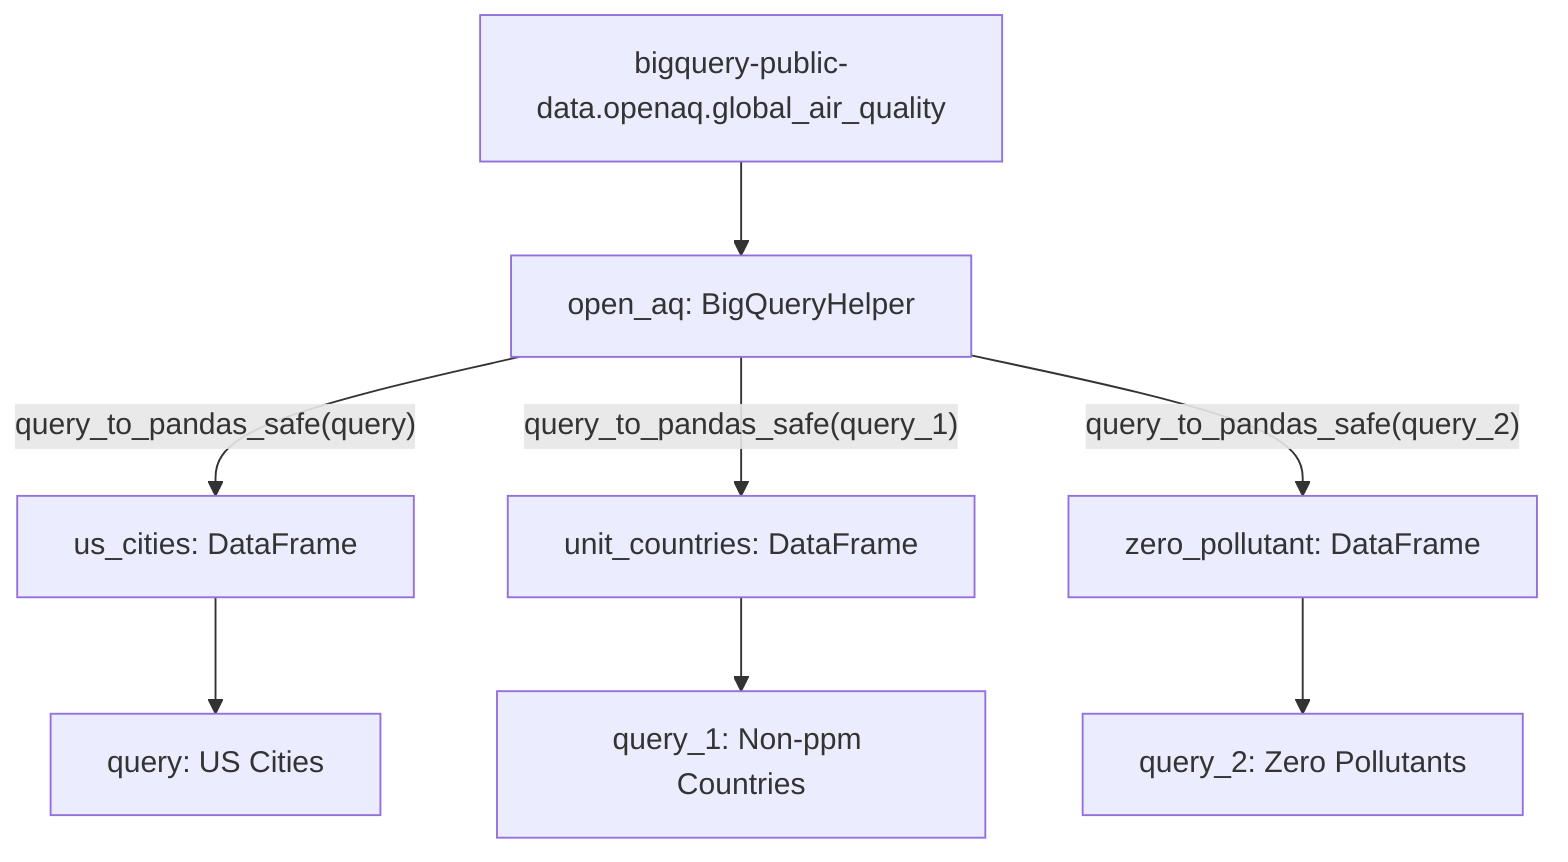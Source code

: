 flowchart TD
    %% Data Sources
    DS1["bigquery-public-data.openaq.global_air_quality"]
    
    %% Data Variables
    V1["open_aq: BigQueryHelper"]
    V2["us_cities: DataFrame"]
    V3["unit_countries: DataFrame"]
    V4["zero_pollutant: DataFrame"]
    Q1["query: US Cities"]
    Q2["query_1: Non-ppm Countries"]
    Q3["query_2: Zero Pollutants"]

    %% Data Flow
    DS1 --> V1
    V1 -->|"query_to_pandas_safe(query)"| V2
    V1 -->|"query_to_pandas_safe(query_1)"| V3
    V1 -->|"query_to_pandas_safe(query_2)"| V4
    
    %% Queries
    V2 --> Q1
    V3 --> Q2
    V4 --> Q3